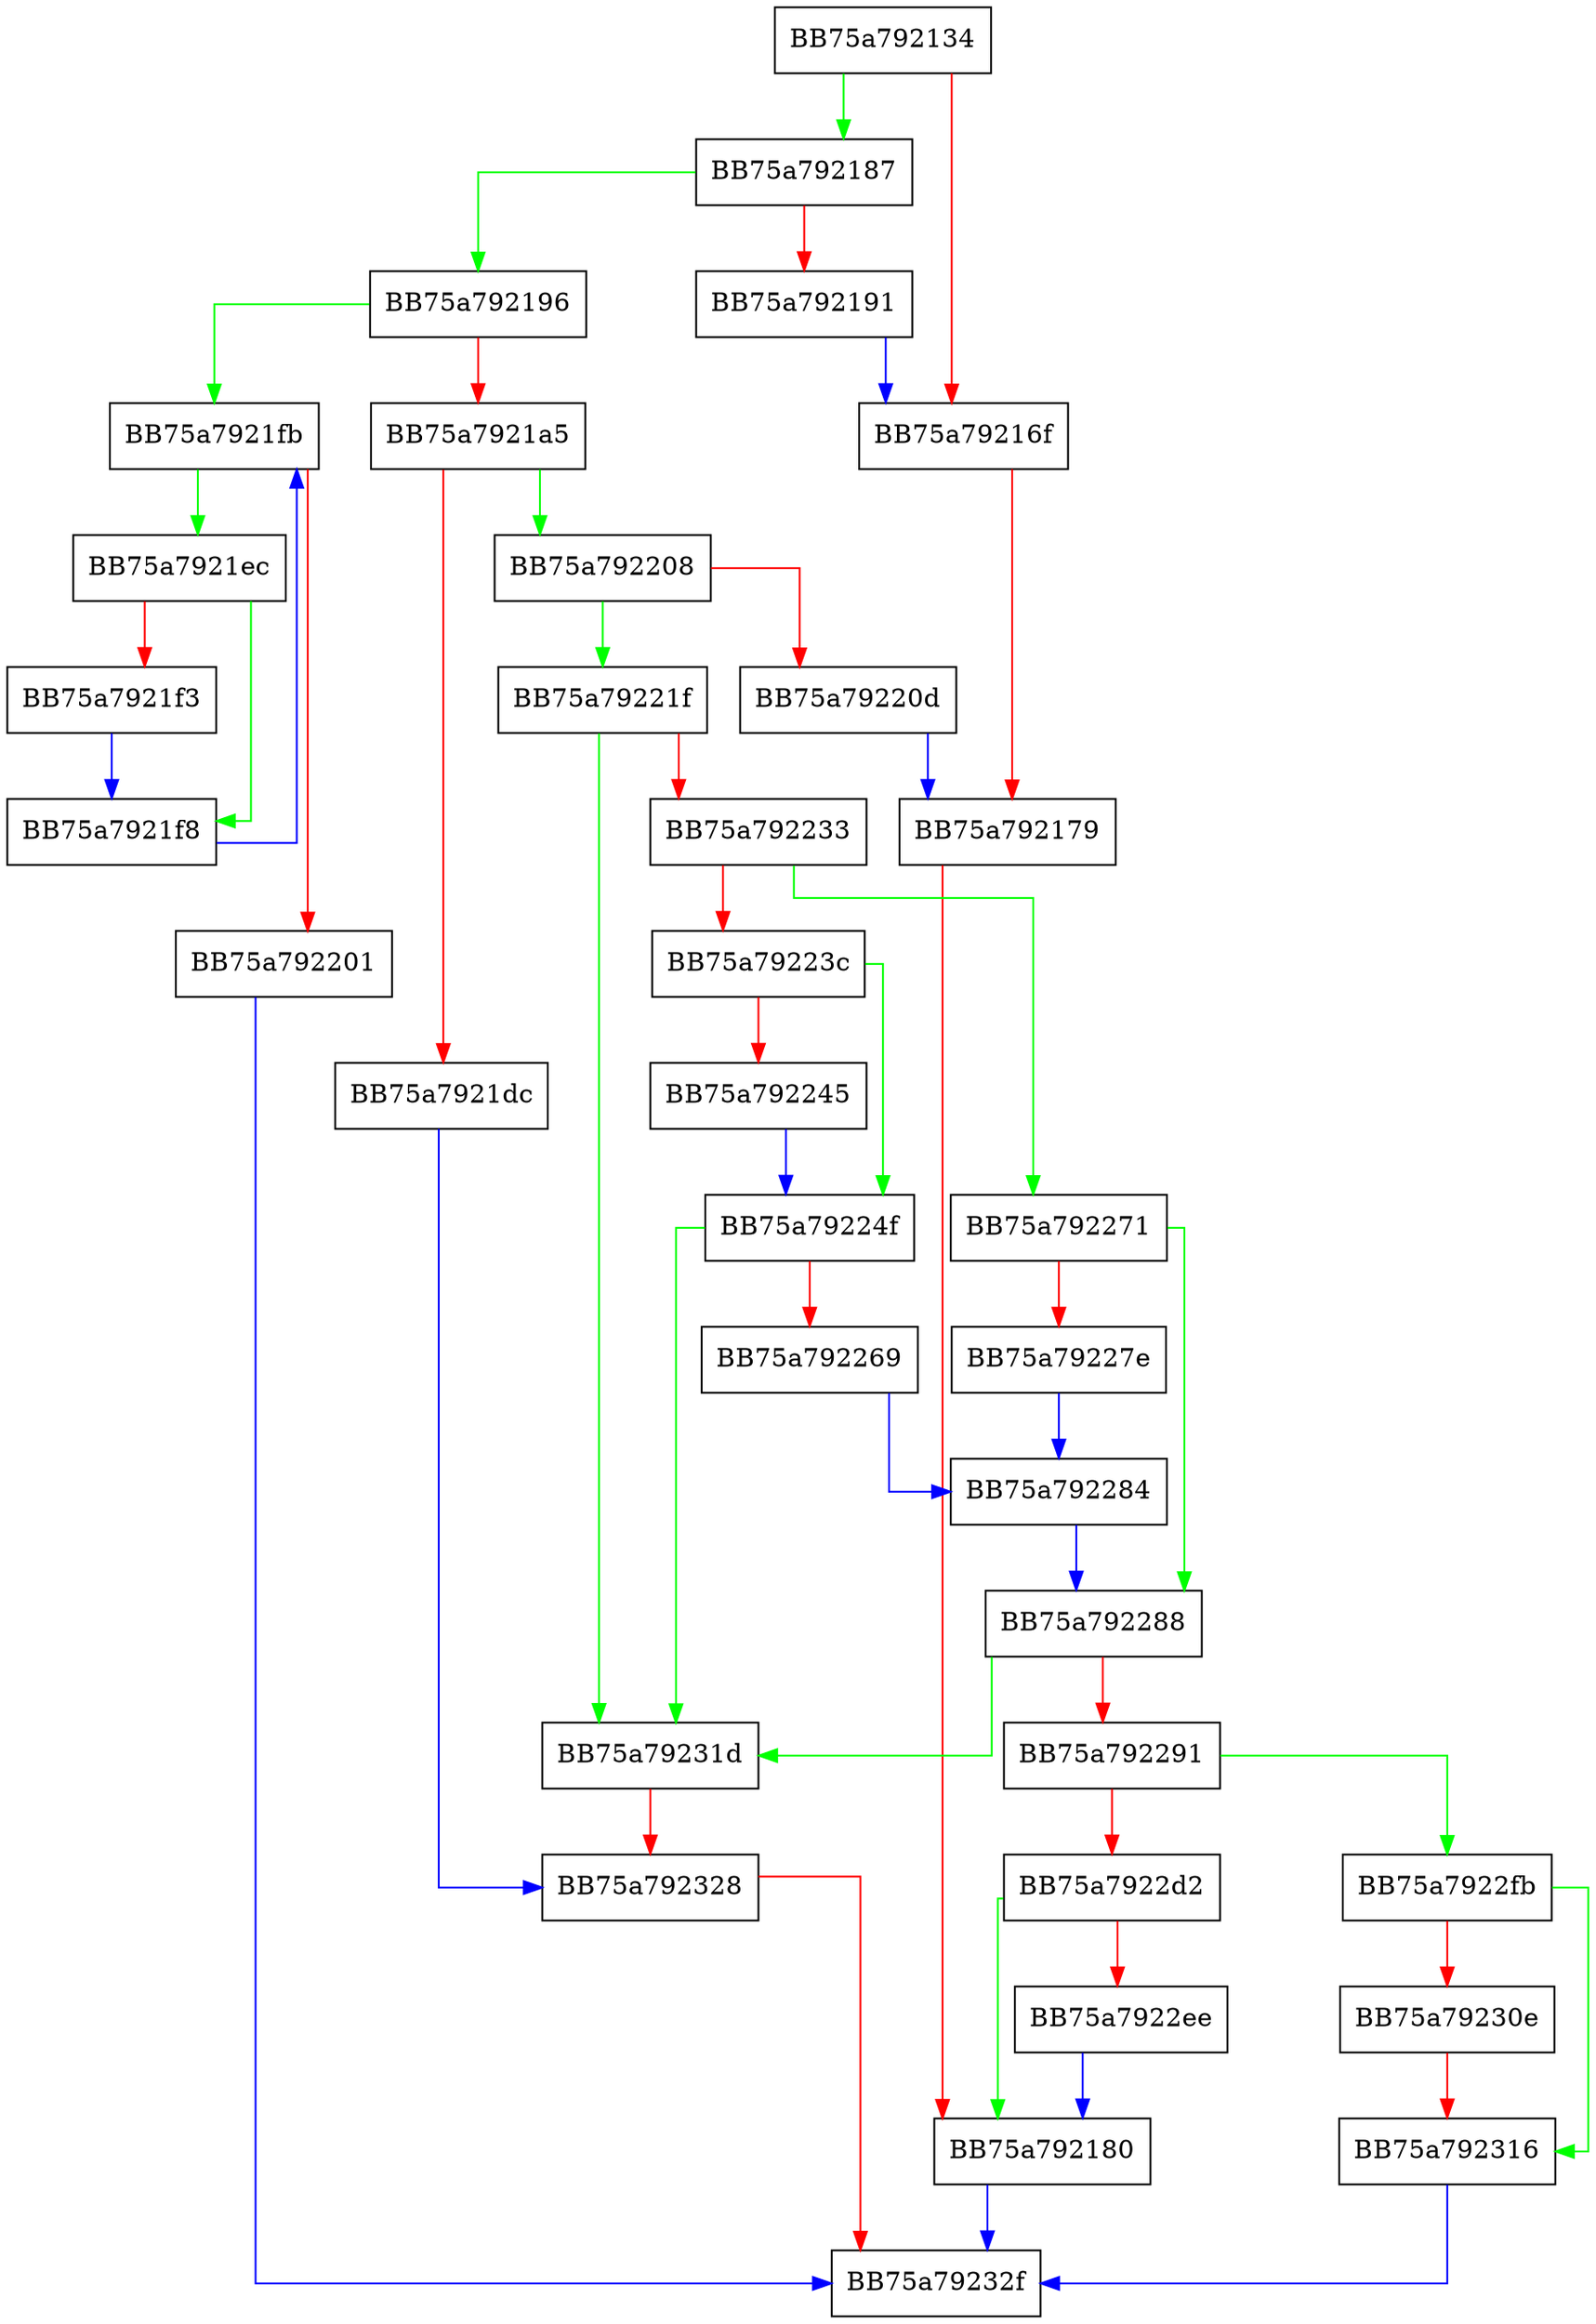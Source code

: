 digraph _strlwr_s_l_stat {
  node [shape="box"];
  graph [splines=ortho];
  BB75a792134 -> BB75a792187 [color="green"];
  BB75a792134 -> BB75a79216f [color="red"];
  BB75a79216f -> BB75a792179 [color="red"];
  BB75a792179 -> BB75a792180 [color="red"];
  BB75a792180 -> BB75a79232f [color="blue"];
  BB75a792187 -> BB75a792196 [color="green"];
  BB75a792187 -> BB75a792191 [color="red"];
  BB75a792191 -> BB75a79216f [color="blue"];
  BB75a792196 -> BB75a7921fb [color="green"];
  BB75a792196 -> BB75a7921a5 [color="red"];
  BB75a7921a5 -> BB75a792208 [color="green"];
  BB75a7921a5 -> BB75a7921dc [color="red"];
  BB75a7921dc -> BB75a792328 [color="blue"];
  BB75a7921ec -> BB75a7921f8 [color="green"];
  BB75a7921ec -> BB75a7921f3 [color="red"];
  BB75a7921f3 -> BB75a7921f8 [color="blue"];
  BB75a7921f8 -> BB75a7921fb [color="blue"];
  BB75a7921fb -> BB75a7921ec [color="green"];
  BB75a7921fb -> BB75a792201 [color="red"];
  BB75a792201 -> BB75a79232f [color="blue"];
  BB75a792208 -> BB75a79221f [color="green"];
  BB75a792208 -> BB75a79220d [color="red"];
  BB75a79220d -> BB75a792179 [color="blue"];
  BB75a79221f -> BB75a79231d [color="green"];
  BB75a79221f -> BB75a792233 [color="red"];
  BB75a792233 -> BB75a792271 [color="green"];
  BB75a792233 -> BB75a79223c [color="red"];
  BB75a79223c -> BB75a79224f [color="green"];
  BB75a79223c -> BB75a792245 [color="red"];
  BB75a792245 -> BB75a79224f [color="blue"];
  BB75a79224f -> BB75a79231d [color="green"];
  BB75a79224f -> BB75a792269 [color="red"];
  BB75a792269 -> BB75a792284 [color="blue"];
  BB75a792271 -> BB75a792288 [color="green"];
  BB75a792271 -> BB75a79227e [color="red"];
  BB75a79227e -> BB75a792284 [color="blue"];
  BB75a792284 -> BB75a792288 [color="blue"];
  BB75a792288 -> BB75a79231d [color="green"];
  BB75a792288 -> BB75a792291 [color="red"];
  BB75a792291 -> BB75a7922fb [color="green"];
  BB75a792291 -> BB75a7922d2 [color="red"];
  BB75a7922d2 -> BB75a792180 [color="green"];
  BB75a7922d2 -> BB75a7922ee [color="red"];
  BB75a7922ee -> BB75a792180 [color="blue"];
  BB75a7922fb -> BB75a792316 [color="green"];
  BB75a7922fb -> BB75a79230e [color="red"];
  BB75a79230e -> BB75a792316 [color="red"];
  BB75a792316 -> BB75a79232f [color="blue"];
  BB75a79231d -> BB75a792328 [color="red"];
  BB75a792328 -> BB75a79232f [color="red"];
}